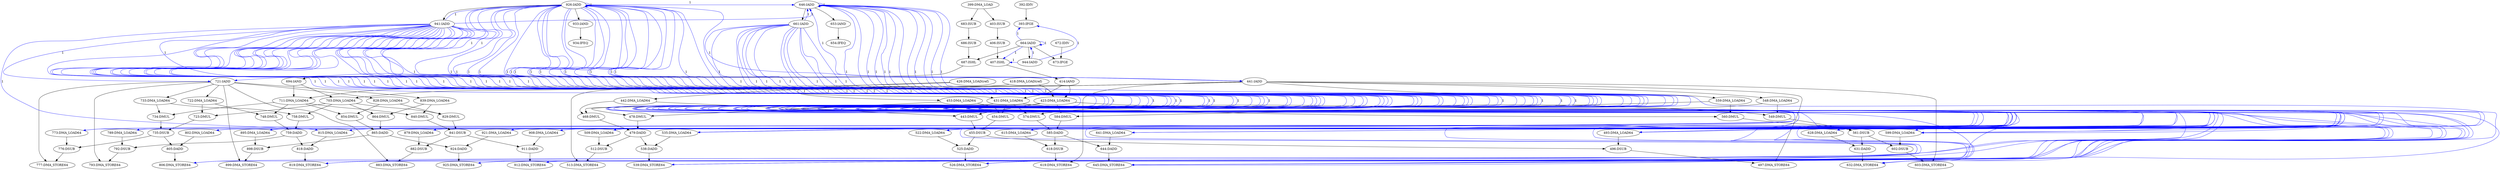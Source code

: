 digraph depgraph {
n0 [label="864:DMUL"];
n1 [label="703:DMA_LOAD64"];
n1 -> n0;
n2 [label="839:DMA_LOAD64"];
n2 -> n0;
n3 [label="818:DADD"];
n4 [label="815:DMA_LOAD64"];
n4 -> n3;
n5 [label="759:DADD"];
n5 -> n3;
n6 [label="733:DMA_LOAD64"];
n7 [label="721:IADD"];
n7 -> n6;
n8 [label="603:DMA_STORE64"];
n9 [label="441:IADD"];
n9 -> n8;
n10 [label="602:DSUB"];
n10 -> n8;
n11 [label="828:DMA_LOAD64"];
n7 -> n11;
n12 [label="478:DMUL"];
n13 [label="423:DMA_LOAD64"];
n13 -> n12;
n14 [label="453:DMA_LOAD64"];
n14 -> n12;
n15 [label="584:DMUL"];
n13 -> n15;
n16 [label="559:DMA_LOAD64"];
n16 -> n15;
n17 [label="711:DMA_LOAD64"];
n18 [label="426:DMA_LOAD(ref)"];
n18 -> n17;
n19 [label="694:IAND"];
n19 -> n17;
n20 [label="574:DMUL"];
n21 [label="431:DMA_LOAD64"];
n21 -> n20;
n22 [label="548:DMA_LOAD64"];
n22 -> n20;
n23 [label="748:DMUL"];
n23 -> n5;
n24 [label="758:DMUL"];
n24 -> n5;
n25 [label="585:DADD"];
n20 -> n25;
n15 -> n25;
n26 [label="654:IFEQ"];
n27 [label="653:IAND"];
n27 -> n26;
n28 [label="661:IADD"];
n29 [label="646:IADD"];
n29 -> n28;
n30 [label="513:DMA_STORE64"];
n9 -> n30;
n31 [label="512:DSUB"];
n31 -> n30;
n32 [label="455:DSUB"];
n33 [label="443:DMUL"];
n33 -> n32;
n34 [label="454:DMUL"];
n34 -> n32;
n21 -> n34;
n14 -> n34;
n35 [label="722:DMA_LOAD64"];
n7 -> n35;
n36 [label="414:IAND"];
n37 [label="407:ISHL"];
n37 -> n36;
n9 -> n16;
n1 -> n24;
n6 -> n24;
n38 [label="538:DADD"];
n39 [label="535:DMA_LOAD64"];
n39 -> n38;
n40 [label="479:DADD"];
n40 -> n38;
n41 [label="393:IFGE"];
n42 [label="392:IDIV"];
n42 -> n41;
n13 -> n33;
n43 [label="442:DMA_LOAD64"];
n43 -> n33;
n44 [label="911:DADD"];
n45 [label="908:DMA_LOAD64"];
n45 -> n44;
n46 [label="841:DSUB"];
n46 -> n44;
n9 -> n22;
n18 -> n21;
n36 -> n21;
n47 [label="468:DMUL"];
n47 -> n40;
n12 -> n40;
n48 [label="793:DMA_STORE64"];
n7 -> n48;
n49 [label="792:DSUB"];
n49 -> n48;
n50 [label="882:DSUB"];
n51 [label="879:DMA_LOAD64"];
n51 -> n50;
n46 -> n50;
n52 [label="829:DMUL"];
n1 -> n52;
n11 -> n52;
n7 -> n2;
n53 [label="789:DMA_LOAD64"];
n53 -> n49;
n5 -> n49;
n54 [label="561:DSUB"];
n55 [label="549:DMUL"];
n55 -> n54;
n56 [label="560:DMUL"];
n56 -> n54;
n57 [label="619:DMA_STORE64"];
n9 -> n57;
n58 [label="618:DSUB"];
n58 -> n57;
n59 [label="723:DMUL"];
n1 -> n59;
n35 -> n59;
n60 [label="734:DMUL"];
n17 -> n60;
n6 -> n60;
n61 [label="526:DMA_STORE64"];
n62 [label="525:DADD"];
n62 -> n61;
n63 [label="686:ISUB"];
n64 [label="683:ISUB"];
n64 -> n63;
n65 [label="406:ISUB"];
n66 [label="403:ISUB"];
n66 -> n65;
n67 [label="399:DMA_LOAD"];
n67 -> n64;
n68 [label="899:DMA_STORE64"];
n7 -> n68;
n69 [label="898:DSUB"];
n69 -> n68;
n17 -> n23;
n35 -> n23;
n70 [label="631:DADD"];
n71 [label="628:DMA_LOAD64"];
n71 -> n70;
n54 -> n70;
n72 [label="615:DMA_LOAD64"];
n72 -> n58;
n25 -> n58;
n73 [label="805:DADD"];
n74 [label="802:DMA_LOAD64"];
n74 -> n73;
n75 [label="735:DSUB"];
n75 -> n73;
n76 [label="941:IADD"];
n77 [label="926:IADD"];
n77 -> n76;
n78 [label="854:DMUL"];
n17 -> n78;
n11 -> n78;
n9 -> n43;
n79 [label="819:DMA_STORE64"];
n3 -> n79;
n80 [label="509:DMA_LOAD64"];
n80 -> n31;
n40 -> n31;
n52 -> n46;
n81 [label="840:DMUL"];
n81 -> n46;
n82 [label="933:IAND"];
n77 -> n82;
n83 [label="599:DMA_LOAD64"];
n83 -> n10;
n54 -> n10;
n17 -> n81;
n2 -> n81;
n84 [label="806:DMA_STORE64"];
n73 -> n84;
n85 [label="687:ISHL"];
n86 [label="664:IADD"];
n86 -> n85;
n63 -> n85;
n87 [label="645:DMA_STORE64"];
n88 [label="644:DADD"];
n88 -> n87;
n89 [label="777:DMA_STORE64"];
n7 -> n89;
n90 [label="776:DSUB"];
n90 -> n89;
n91 [label="924:DADD"];
n92 [label="921:DMA_LOAD64"];
n92 -> n91;
n93 [label="865:DADD"];
n93 -> n91;
n78 -> n93;
n0 -> n93;
n94 [label="912:DMA_STORE64"];
n44 -> n94;
n85 -> n19;
n29 -> n27;
n95 [label="673:IFGE"];
n86 -> n95;
n96 [label="672:IDIV"];
n96 -> n95;
n97 [label="539:DMA_STORE64"];
n38 -> n97;
n98 [label="418:DMA_LOAD(ref)"];
n98 -> n13;
n36 -> n13;
n59 -> n75;
n60 -> n75;
n99 [label="641:DMA_LOAD64"];
n99 -> n88;
n25 -> n88;
n100 [label="934:IFEQ"];
n82 -> n100;
n101 [label="632:DMA_STORE64"];
n70 -> n101;
n102 [label="522:DMA_LOAD64"];
n102 -> n62;
n32 -> n62;
n67 -> n66;
n21 -> n47;
n43 -> n47;
n103 [label="944:IADD"];
n86 -> n103;
n98 -> n1;
n19 -> n1;
n104 [label="895:DMA_LOAD64"];
n104 -> n69;
n93 -> n69;
n105 [label="496:DSUB"];
n106 [label="493:DMA_LOAD64"];
n106 -> n105;
n32 -> n105;
n107 [label="497:DMA_STORE64"];
n9 -> n107;
n105 -> n107;
n108 [label="925:DMA_STORE64"];
n91 -> n108;
n109 [label="883:DMA_STORE64"];
n7 -> n109;
n50 -> n109;
n110 [label="773:DMA_LOAD64"];
n110 -> n90;
n75 -> n90;
n21 -> n56;
n16 -> n56;
n65 -> n37;
n9 -> n14;
n13 -> n55;
n22 -> n55;
n86 -> n41 [constraint=false,color=blue,label="1"];
n86 -> n86 [constraint=false,color=blue,label="1"];
n86 -> n37 [constraint=false,color=blue,label="1"];
n103 -> n41 [constraint=false,color=blue,label="1"];
n103 -> n86 [constraint=false,color=blue,label="1"];
n103 -> n37 [constraint=false,color=blue,label="1"];
n76 -> n79 [constraint=false,color=blue,label="1"];
n76 -> n94 [constraint=false,color=blue,label="1"];
n76 -> n92 [constraint=false,color=blue,label="1"];
n76 -> n45 [constraint=false,color=blue,label="1"];
n76 -> n77 [constraint=false,color=blue,label="1"];
n76 -> n110 [constraint=false,color=blue,label="1"];
n76 -> n108 [constraint=false,color=blue,label="1"];
n76 -> n53 [constraint=false,color=blue,label="1"];
n76 -> n7 [constraint=false,color=blue,label="1"];
n76 -> n84 [constraint=false,color=blue,label="1"];
n76 -> n4 [constraint=false,color=blue,label="1"];
n76 -> n51 [constraint=false,color=blue,label="1"];
n76 -> n104 [constraint=false,color=blue,label="1"];
n76 -> n74 [constraint=false,color=blue,label="1"];
n76 -> n71 [constraint=false,color=blue,label="1"];
n76 -> n29 [constraint=false,color=blue,label="1"];
n76 -> n97 [constraint=false,color=blue,label="1"];
n76 -> n99 [constraint=false,color=blue,label="1"];
n76 -> n9 [constraint=false,color=blue,label="1"];
n76 -> n87 [constraint=false,color=blue,label="1"];
n76 -> n39 [constraint=false,color=blue,label="1"];
n76 -> n101 [constraint=false,color=blue,label="1"];
n76 -> n106 [constraint=false,color=blue,label="1"];
n76 -> n102 [constraint=false,color=blue,label="1"];
n76 -> n83 [constraint=false,color=blue,label="1"];
n76 -> n72 [constraint=false,color=blue,label="1"];
n76 -> n80 [constraint=false,color=blue,label="1"];
n76 -> n61 [constraint=false,color=blue,label="1"];
n77 -> n79 [constraint=false,color=blue,label="1"];
n77 -> n94 [constraint=false,color=blue,label="1"];
n77 -> n92 [constraint=false,color=blue,label="1"];
n77 -> n45 [constraint=false,color=blue,label="1"];
n77 -> n77 [constraint=false,color=blue,label="1"];
n77 -> n110 [constraint=false,color=blue,label="1"];
n77 -> n108 [constraint=false,color=blue,label="1"];
n77 -> n53 [constraint=false,color=blue,label="1"];
n77 -> n7 [constraint=false,color=blue,label="1"];
n77 -> n84 [constraint=false,color=blue,label="1"];
n77 -> n4 [constraint=false,color=blue,label="1"];
n77 -> n51 [constraint=false,color=blue,label="1"];
n77 -> n104 [constraint=false,color=blue,label="1"];
n77 -> n74 [constraint=false,color=blue,label="1"];
n77 -> n71 [constraint=false,color=blue,label="1"];
n77 -> n29 [constraint=false,color=blue,label="1"];
n77 -> n97 [constraint=false,color=blue,label="1"];
n77 -> n99 [constraint=false,color=blue,label="1"];
n77 -> n9 [constraint=false,color=blue,label="1"];
n77 -> n87 [constraint=false,color=blue,label="1"];
n77 -> n39 [constraint=false,color=blue,label="1"];
n77 -> n101 [constraint=false,color=blue,label="1"];
n77 -> n106 [constraint=false,color=blue,label="1"];
n77 -> n102 [constraint=false,color=blue,label="1"];
n77 -> n83 [constraint=false,color=blue,label="1"];
n77 -> n72 [constraint=false,color=blue,label="1"];
n77 -> n80 [constraint=false,color=blue,label="1"];
n77 -> n61 [constraint=false,color=blue,label="1"];
n28 -> n71 [constraint=false,color=blue,label="1"];
n28 -> n29 [constraint=false,color=blue,label="1"];
n28 -> n97 [constraint=false,color=blue,label="1"];
n28 -> n99 [constraint=false,color=blue,label="1"];
n28 -> n9 [constraint=false,color=blue,label="1"];
n28 -> n87 [constraint=false,color=blue,label="1"];
n28 -> n39 [constraint=false,color=blue,label="1"];
n28 -> n101 [constraint=false,color=blue,label="1"];
n28 -> n106 [constraint=false,color=blue,label="1"];
n28 -> n102 [constraint=false,color=blue,label="1"];
n28 -> n83 [constraint=false,color=blue,label="1"];
n28 -> n72 [constraint=false,color=blue,label="1"];
n28 -> n80 [constraint=false,color=blue,label="1"];
n28 -> n61 [constraint=false,color=blue,label="1"];
n29 -> n71 [constraint=false,color=blue,label="1"];
n29 -> n29 [constraint=false,color=blue,label="1"];
n29 -> n97 [constraint=false,color=blue,label="1"];
n29 -> n99 [constraint=false,color=blue,label="1"];
n29 -> n9 [constraint=false,color=blue,label="1"];
n29 -> n87 [constraint=false,color=blue,label="1"];
n29 -> n39 [constraint=false,color=blue,label="1"];
n29 -> n101 [constraint=false,color=blue,label="1"];
n29 -> n106 [constraint=false,color=blue,label="1"];
n29 -> n102 [constraint=false,color=blue,label="1"];
n29 -> n83 [constraint=false,color=blue,label="1"];
n29 -> n72 [constraint=false,color=blue,label="1"];
n29 -> n80 [constraint=false,color=blue,label="1"];
n29 -> n61 [constraint=false,color=blue,label="1"];
}